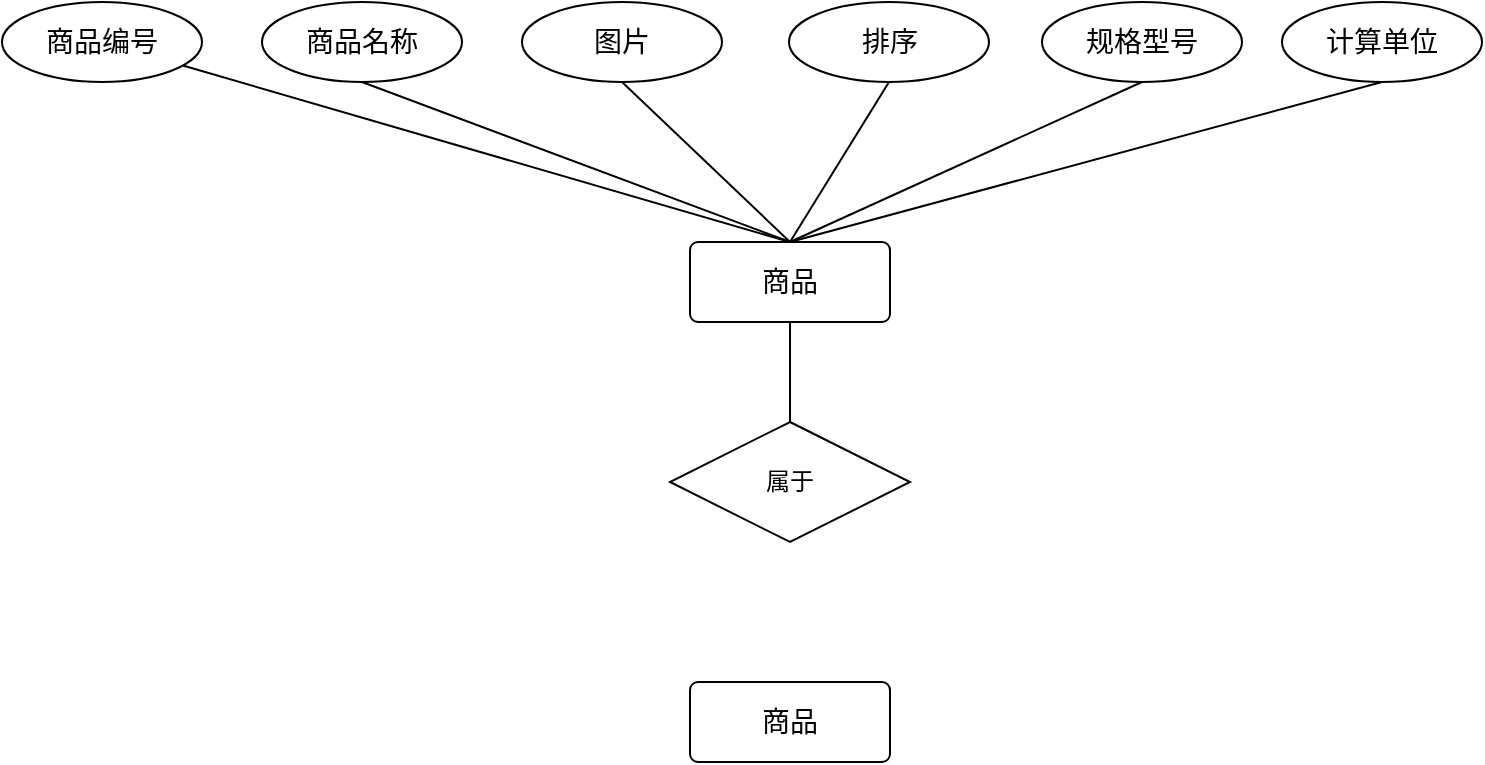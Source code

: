 <mxfile version="14.7.3" type="github"><diagram id="1h4pOQD59brm6UFdUb1d" name="Page-1"><mxGraphModel dx="1038" dy="548" grid="1" gridSize="10" guides="1" tooltips="1" connect="1" arrows="1" fold="1" page="1" pageScale="1" pageWidth="827" pageHeight="1169" math="0" shadow="0"><root><mxCell id="0"/><mxCell id="1" parent="0"/><mxCell id="RvEMgay6Ltesqter9NSS-8" style="rounded=0;orthogonalLoop=1;jettySize=auto;html=1;exitX=0.5;exitY=0;exitDx=0;exitDy=0;shadow=0;sketch=0;endArrow=none;endFill=0;" parent="1" source="RvEMgay6Ltesqter9NSS-1" target="RvEMgay6Ltesqter9NSS-2" edge="1"><mxGeometry relative="1" as="geometry"/></mxCell><mxCell id="RvEMgay6Ltesqter9NSS-13" style="edgeStyle=none;rounded=0;orthogonalLoop=1;jettySize=auto;html=1;exitX=0.5;exitY=0;exitDx=0;exitDy=0;entryX=0.5;entryY=1;entryDx=0;entryDy=0;endArrow=none;endFill=0;" parent="1" source="RvEMgay6Ltesqter9NSS-1" target="RvEMgay6Ltesqter9NSS-3" edge="1"><mxGeometry relative="1" as="geometry"/></mxCell><mxCell id="RvEMgay6Ltesqter9NSS-14" style="edgeStyle=none;rounded=0;orthogonalLoop=1;jettySize=auto;html=1;exitX=0.5;exitY=0;exitDx=0;exitDy=0;entryX=0.5;entryY=1;entryDx=0;entryDy=0;endArrow=none;endFill=0;" parent="1" source="RvEMgay6Ltesqter9NSS-1" target="RvEMgay6Ltesqter9NSS-4" edge="1"><mxGeometry relative="1" as="geometry"/></mxCell><mxCell id="RvEMgay6Ltesqter9NSS-15" style="edgeStyle=none;rounded=0;orthogonalLoop=1;jettySize=auto;html=1;exitX=0.5;exitY=0;exitDx=0;exitDy=0;entryX=0.5;entryY=1;entryDx=0;entryDy=0;endArrow=none;endFill=0;" parent="1" source="RvEMgay6Ltesqter9NSS-1" target="RvEMgay6Ltesqter9NSS-5" edge="1"><mxGeometry relative="1" as="geometry"/></mxCell><mxCell id="RvEMgay6Ltesqter9NSS-16" style="edgeStyle=none;rounded=0;orthogonalLoop=1;jettySize=auto;html=1;exitX=0.5;exitY=0;exitDx=0;exitDy=0;entryX=0.5;entryY=1;entryDx=0;entryDy=0;endArrow=none;endFill=0;" parent="1" source="RvEMgay6Ltesqter9NSS-1" target="RvEMgay6Ltesqter9NSS-6" edge="1"><mxGeometry relative="1" as="geometry"/></mxCell><mxCell id="RvEMgay6Ltesqter9NSS-17" style="edgeStyle=none;rounded=0;orthogonalLoop=1;jettySize=auto;html=1;exitX=0.5;exitY=0;exitDx=0;exitDy=0;entryX=0.5;entryY=1;entryDx=0;entryDy=0;endArrow=none;endFill=0;" parent="1" source="RvEMgay6Ltesqter9NSS-1" target="RvEMgay6Ltesqter9NSS-7" edge="1"><mxGeometry relative="1" as="geometry"/></mxCell><mxCell id="A7tWS2K1PQWu_uq6OoTj-1" style="edgeStyle=orthogonalEdgeStyle;rounded=0;sketch=0;orthogonalLoop=1;jettySize=auto;html=1;exitX=0.5;exitY=1;exitDx=0;exitDy=0;shadow=0;endArrow=none;endFill=0;" edge="1" parent="1" source="RvEMgay6Ltesqter9NSS-1" target="RvEMgay6Ltesqter9NSS-18"><mxGeometry relative="1" as="geometry"/></mxCell><mxCell id="RvEMgay6Ltesqter9NSS-1" value="&lt;font style=&quot;font-size: 14px&quot;&gt;商品&lt;/font&gt;" style="rounded=1;arcSize=10;whiteSpace=wrap;html=1;align=center;" parent="1" vertex="1"><mxGeometry x="364" y="250" width="100" height="40" as="geometry"/></mxCell><mxCell id="RvEMgay6Ltesqter9NSS-2" value="&lt;font style=&quot;font-size: 14px&quot;&gt;商品编号&lt;/font&gt;" style="ellipse;whiteSpace=wrap;html=1;align=center;" parent="1" vertex="1"><mxGeometry x="20" y="130" width="100" height="40" as="geometry"/></mxCell><mxCell id="RvEMgay6Ltesqter9NSS-3" value="&lt;font style=&quot;font-size: 14px&quot;&gt;商品名称&lt;/font&gt;" style="ellipse;whiteSpace=wrap;html=1;align=center;" parent="1" vertex="1"><mxGeometry x="150" y="130" width="100" height="40" as="geometry"/></mxCell><mxCell id="RvEMgay6Ltesqter9NSS-4" value="&lt;font style=&quot;font-size: 14px&quot;&gt;图片&lt;/font&gt;" style="ellipse;whiteSpace=wrap;html=1;align=center;" parent="1" vertex="1"><mxGeometry x="280" y="130" width="100" height="40" as="geometry"/></mxCell><mxCell id="RvEMgay6Ltesqter9NSS-5" value="&lt;font style=&quot;font-size: 14px&quot;&gt;排序&lt;/font&gt;" style="ellipse;whiteSpace=wrap;html=1;align=center;" parent="1" vertex="1"><mxGeometry x="413.5" y="130" width="100" height="40" as="geometry"/></mxCell><mxCell id="RvEMgay6Ltesqter9NSS-6" value="&lt;font style=&quot;font-size: 14px&quot;&gt;规格型号&lt;/font&gt;" style="ellipse;whiteSpace=wrap;html=1;align=center;" parent="1" vertex="1"><mxGeometry x="540" y="130" width="100" height="40" as="geometry"/></mxCell><mxCell id="RvEMgay6Ltesqter9NSS-7" value="&lt;font style=&quot;font-size: 14px&quot;&gt;计算单位&lt;/font&gt;" style="ellipse;whiteSpace=wrap;html=1;align=center;" parent="1" vertex="1"><mxGeometry x="660" y="130" width="100" height="40" as="geometry"/></mxCell><mxCell id="RvEMgay6Ltesqter9NSS-18" value="属于" style="shape=rhombus;perimeter=rhombusPerimeter;whiteSpace=wrap;html=1;align=center;" parent="1" vertex="1"><mxGeometry x="354" y="340" width="120" height="60" as="geometry"/></mxCell><mxCell id="A7tWS2K1PQWu_uq6OoTj-2" value="&lt;font style=&quot;font-size: 14px&quot;&gt;商品&lt;/font&gt;" style="rounded=1;arcSize=10;whiteSpace=wrap;html=1;align=center;" vertex="1" parent="1"><mxGeometry x="364" y="470" width="100" height="40" as="geometry"/></mxCell></root></mxGraphModel></diagram></mxfile>